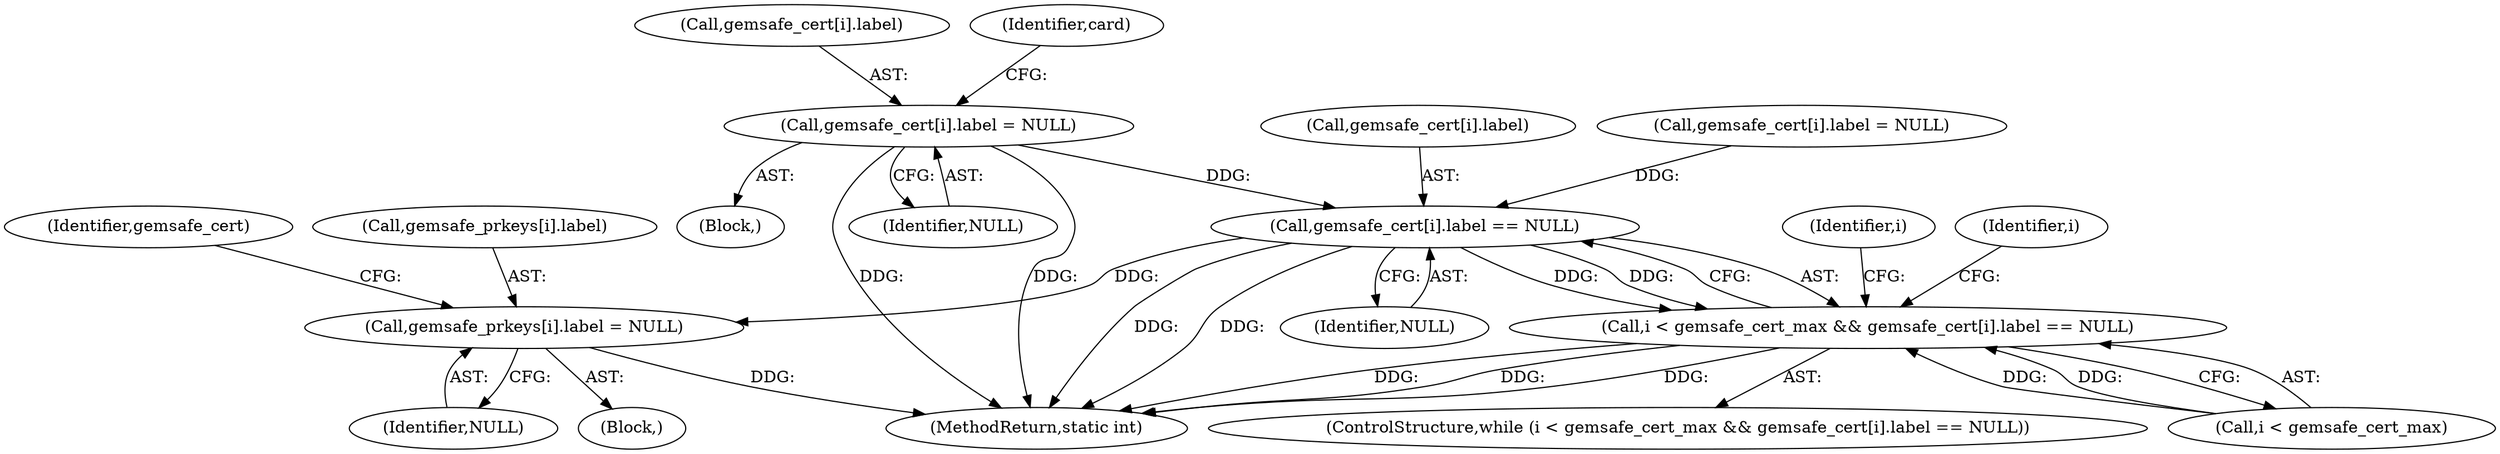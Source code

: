 digraph "0_OpenSC_360e95d45ac4123255a4c796db96337f332160ad#diff-d643a0fa169471dbf2912f4866dc49c5_5@array" {
"1000255" [label="(Call,gemsafe_cert[i].label = NULL)"];
"1000371" [label="(Call,gemsafe_cert[i].label == NULL)"];
"1000367" [label="(Call,i < gemsafe_cert_max && gemsafe_cert[i].label == NULL)"];
"1000475" [label="(Call,gemsafe_prkeys[i].label = NULL)"];
"1000367" [label="(Call,i < gemsafe_cert_max && gemsafe_cert[i].label == NULL)"];
"1000379" [label="(Identifier,i)"];
"1000466" [label="(Block,)"];
"1000256" [label="(Call,gemsafe_cert[i].label)"];
"1000377" [label="(Identifier,NULL)"];
"1000382" [label="(Identifier,i)"];
"1000491" [label="(MethodReturn,static int)"];
"1000255" [label="(Call,gemsafe_cert[i].label = NULL)"];
"1000247" [label="(Block,)"];
"1000264" [label="(Identifier,card)"];
"1000289" [label="(Call,gemsafe_cert[i].label = NULL)"];
"1000475" [label="(Call,gemsafe_prkeys[i].label = NULL)"];
"1000481" [label="(Identifier,NULL)"];
"1000371" [label="(Call,gemsafe_cert[i].label == NULL)"];
"1000366" [label="(ControlStructure,while (i < gemsafe_cert_max && gemsafe_cert[i].label == NULL))"];
"1000485" [label="(Identifier,gemsafe_cert)"];
"1000372" [label="(Call,gemsafe_cert[i].label)"];
"1000476" [label="(Call,gemsafe_prkeys[i].label)"];
"1000261" [label="(Identifier,NULL)"];
"1000368" [label="(Call,i < gemsafe_cert_max)"];
"1000255" -> "1000247"  [label="AST: "];
"1000255" -> "1000261"  [label="CFG: "];
"1000256" -> "1000255"  [label="AST: "];
"1000261" -> "1000255"  [label="AST: "];
"1000264" -> "1000255"  [label="CFG: "];
"1000255" -> "1000491"  [label="DDG: "];
"1000255" -> "1000491"  [label="DDG: "];
"1000255" -> "1000371"  [label="DDG: "];
"1000371" -> "1000367"  [label="AST: "];
"1000371" -> "1000377"  [label="CFG: "];
"1000372" -> "1000371"  [label="AST: "];
"1000377" -> "1000371"  [label="AST: "];
"1000367" -> "1000371"  [label="CFG: "];
"1000371" -> "1000491"  [label="DDG: "];
"1000371" -> "1000491"  [label="DDG: "];
"1000371" -> "1000367"  [label="DDG: "];
"1000371" -> "1000367"  [label="DDG: "];
"1000289" -> "1000371"  [label="DDG: "];
"1000371" -> "1000475"  [label="DDG: "];
"1000367" -> "1000366"  [label="AST: "];
"1000367" -> "1000368"  [label="CFG: "];
"1000368" -> "1000367"  [label="AST: "];
"1000379" -> "1000367"  [label="CFG: "];
"1000382" -> "1000367"  [label="CFG: "];
"1000367" -> "1000491"  [label="DDG: "];
"1000367" -> "1000491"  [label="DDG: "];
"1000367" -> "1000491"  [label="DDG: "];
"1000368" -> "1000367"  [label="DDG: "];
"1000368" -> "1000367"  [label="DDG: "];
"1000475" -> "1000466"  [label="AST: "];
"1000475" -> "1000481"  [label="CFG: "];
"1000476" -> "1000475"  [label="AST: "];
"1000481" -> "1000475"  [label="AST: "];
"1000485" -> "1000475"  [label="CFG: "];
"1000475" -> "1000491"  [label="DDG: "];
}
